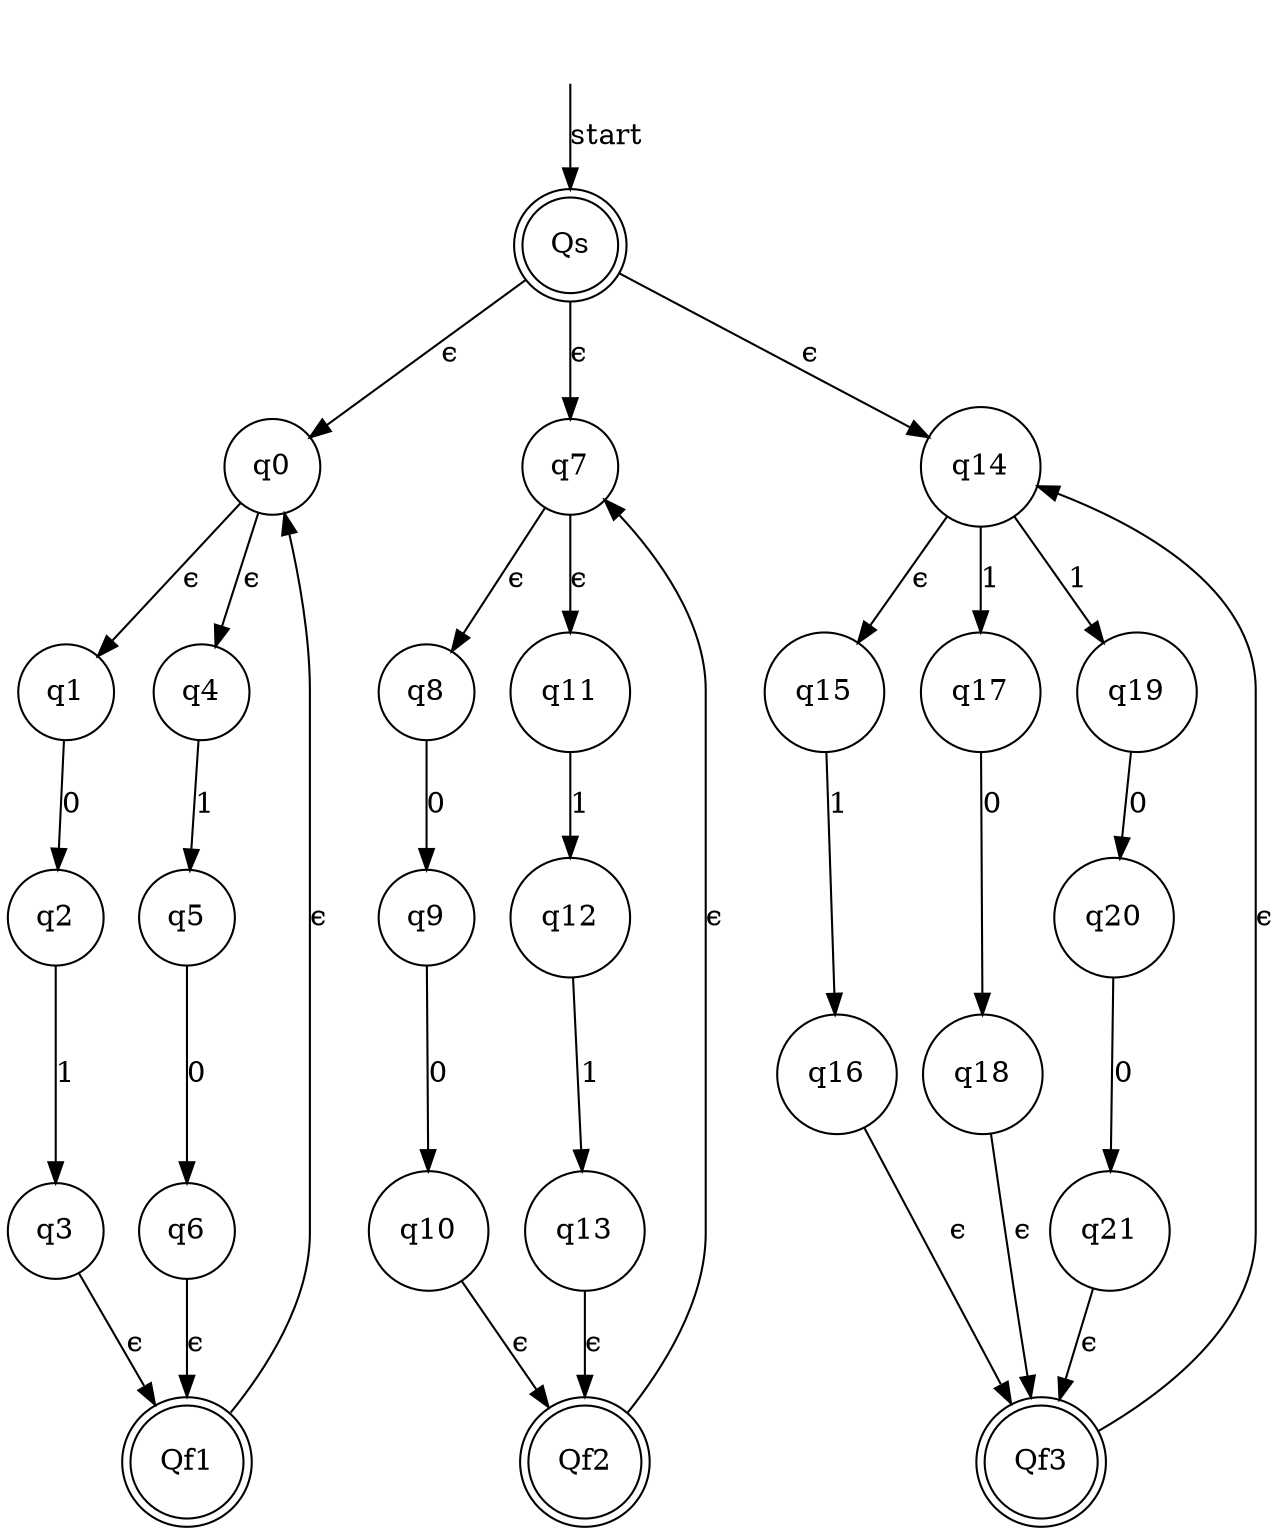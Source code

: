 digraph nfa {
    "" [shape=none]
    Qs, q0, q1, q2, q3, q4, q5, q6, q7, q8, q9, q10, q11, q12,q13,q14,q15,q16,q17,q18,q19,q20,q21 [shape=circle]

    Qs, Qf1, Qf2, Qf3 [shape=doublecircle]

    "" -> Qs [label=start]
    Qs -> q0 [label=ϵ]
    Qs -> q7 [label=ϵ]
    Qs -> q14 [label=ϵ]

    q0 -> q1 [label=ϵ]
    q1 -> q2 [label=0]
    q2 -> q3 [label=1]
    q3 -> Qf1 [label=ϵ]
    q0 -> q4 [label=ϵ]
    q4 -> q5 [label=1]
    q5 -> q6 [label=0]
    q6 -> Qf1 [label=ϵ]
    Qf1 -> q0 [label=ϵ]


    q7 -> q8 [label=ϵ]
    q8 -> q9 [label=0]
    q9 -> q10 [label=0]
    q10 -> Qf2 [label=ϵ]
    q7 -> q11 [label=ϵ]
    q11 -> q12 [label=1]
    q12 -> q13 [label=1]
    q13 -> Qf2 [label=ϵ]
    Qf2 -> q7 [label=ϵ]


    q14 -> q15 [label=ϵ]
    q15 -> q16 [label=1]
    q16 -> Qf3 [label=ϵ]
    q14 -> q17 [label=1]
    q17 -> q18 [label=0]
    q18 -> Qf3 [label=ϵ]
    q14 -> q19 [label=1]
    q19 -> q20 [label=0]
    q20 -> q21 [label=0]
    q21 -> Qf3 [label=ϵ]
    Qf3 -> q14 [label=ϵ]
}
